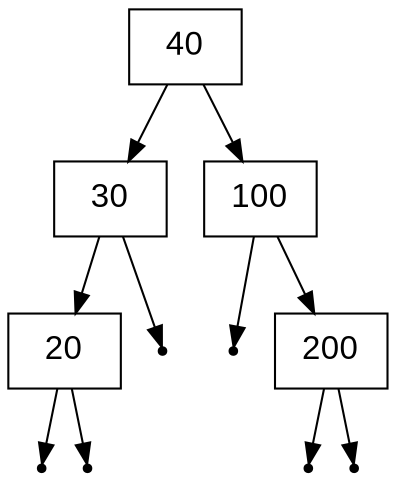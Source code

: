 digraph BST {
    node [fontname="Arial"
    fontsize = "16"
    shape = "record"];
node5[label="{40}"];
node5 -> node6;
node6[label="{30}"];
node6 -> node7;
node7[label="{20}"];
    null7[shape=point];
    node7 -> null7;
    null8[shape=point];
    node7 -> null8;
    null9[shape=point];
    node6 -> null9;
node5 -> node8;
node8[label="{100}"];
    null10[shape=point];
    node8 -> null10;
node8 -> node9;
node9[label="{200}"];
    null11[shape=point];
    node9 -> null11;
    null12[shape=point];
    node9 -> null12;
}
